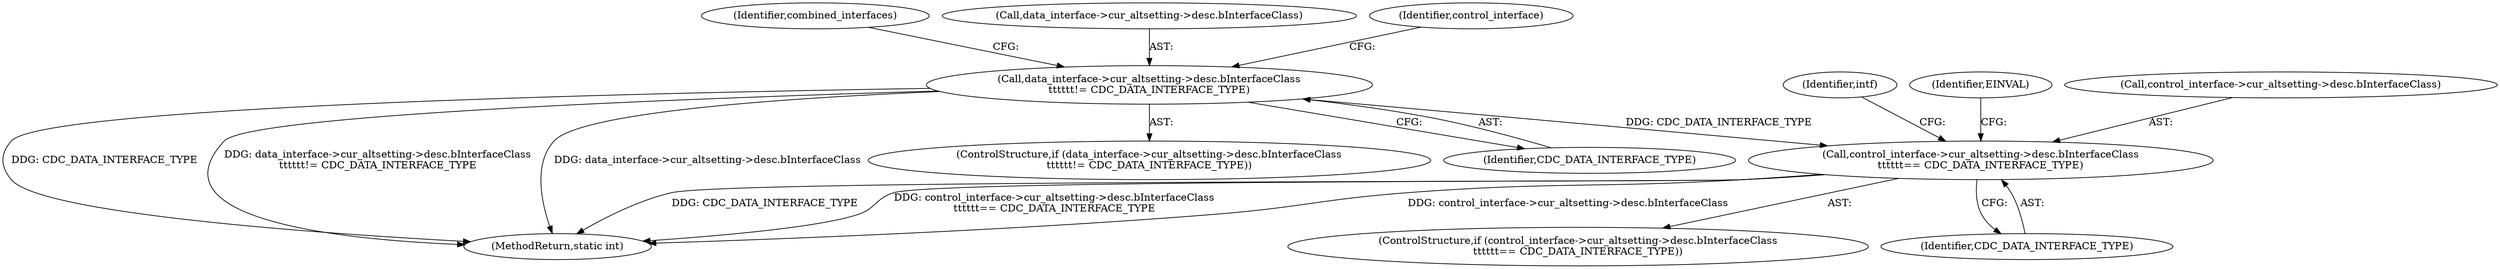 digraph "0_linux_8835ba4a39cf53f705417b3b3a94eb067673f2c9@pointer" {
"1000687" [label="(Call,control_interface->cur_altsetting->desc.bInterfaceClass\n\t\t\t\t\t\t== CDC_DATA_INTERFACE_TYPE)"];
"1000676" [label="(Call,data_interface->cur_altsetting->desc.bInterfaceClass\n\t\t\t\t\t\t!= CDC_DATA_INTERFACE_TYPE)"];
"1000686" [label="(ControlStructure,if (control_interface->cur_altsetting->desc.bInterfaceClass\n\t\t\t\t\t\t== CDC_DATA_INTERFACE_TYPE))"];
"1000714" [label="(Identifier,combined_interfaces)"];
"1000700" [label="(Identifier,intf)"];
"1000687" [label="(Call,control_interface->cur_altsetting->desc.bInterfaceClass\n\t\t\t\t\t\t== CDC_DATA_INTERFACE_TYPE)"];
"1000675" [label="(ControlStructure,if (data_interface->cur_altsetting->desc.bInterfaceClass\n\t\t\t\t\t\t!= CDC_DATA_INTERFACE_TYPE))"];
"1000710" [label="(Identifier,EINVAL)"];
"1000684" [label="(Identifier,CDC_DATA_INTERFACE_TYPE)"];
"1000695" [label="(Identifier,CDC_DATA_INTERFACE_TYPE)"];
"1000677" [label="(Call,data_interface->cur_altsetting->desc.bInterfaceClass)"];
"1000691" [label="(Identifier,control_interface)"];
"1000676" [label="(Call,data_interface->cur_altsetting->desc.bInterfaceClass\n\t\t\t\t\t\t!= CDC_DATA_INTERFACE_TYPE)"];
"1000688" [label="(Call,control_interface->cur_altsetting->desc.bInterfaceClass)"];
"1001615" [label="(MethodReturn,static int)"];
"1000687" -> "1000686"  [label="AST: "];
"1000687" -> "1000695"  [label="CFG: "];
"1000688" -> "1000687"  [label="AST: "];
"1000695" -> "1000687"  [label="AST: "];
"1000700" -> "1000687"  [label="CFG: "];
"1000710" -> "1000687"  [label="CFG: "];
"1000687" -> "1001615"  [label="DDG: CDC_DATA_INTERFACE_TYPE"];
"1000687" -> "1001615"  [label="DDG: control_interface->cur_altsetting->desc.bInterfaceClass\n\t\t\t\t\t\t== CDC_DATA_INTERFACE_TYPE"];
"1000687" -> "1001615"  [label="DDG: control_interface->cur_altsetting->desc.bInterfaceClass"];
"1000676" -> "1000687"  [label="DDG: CDC_DATA_INTERFACE_TYPE"];
"1000676" -> "1000675"  [label="AST: "];
"1000676" -> "1000684"  [label="CFG: "];
"1000677" -> "1000676"  [label="AST: "];
"1000684" -> "1000676"  [label="AST: "];
"1000691" -> "1000676"  [label="CFG: "];
"1000714" -> "1000676"  [label="CFG: "];
"1000676" -> "1001615"  [label="DDG: CDC_DATA_INTERFACE_TYPE"];
"1000676" -> "1001615"  [label="DDG: data_interface->cur_altsetting->desc.bInterfaceClass\n\t\t\t\t\t\t!= CDC_DATA_INTERFACE_TYPE"];
"1000676" -> "1001615"  [label="DDG: data_interface->cur_altsetting->desc.bInterfaceClass"];
}
